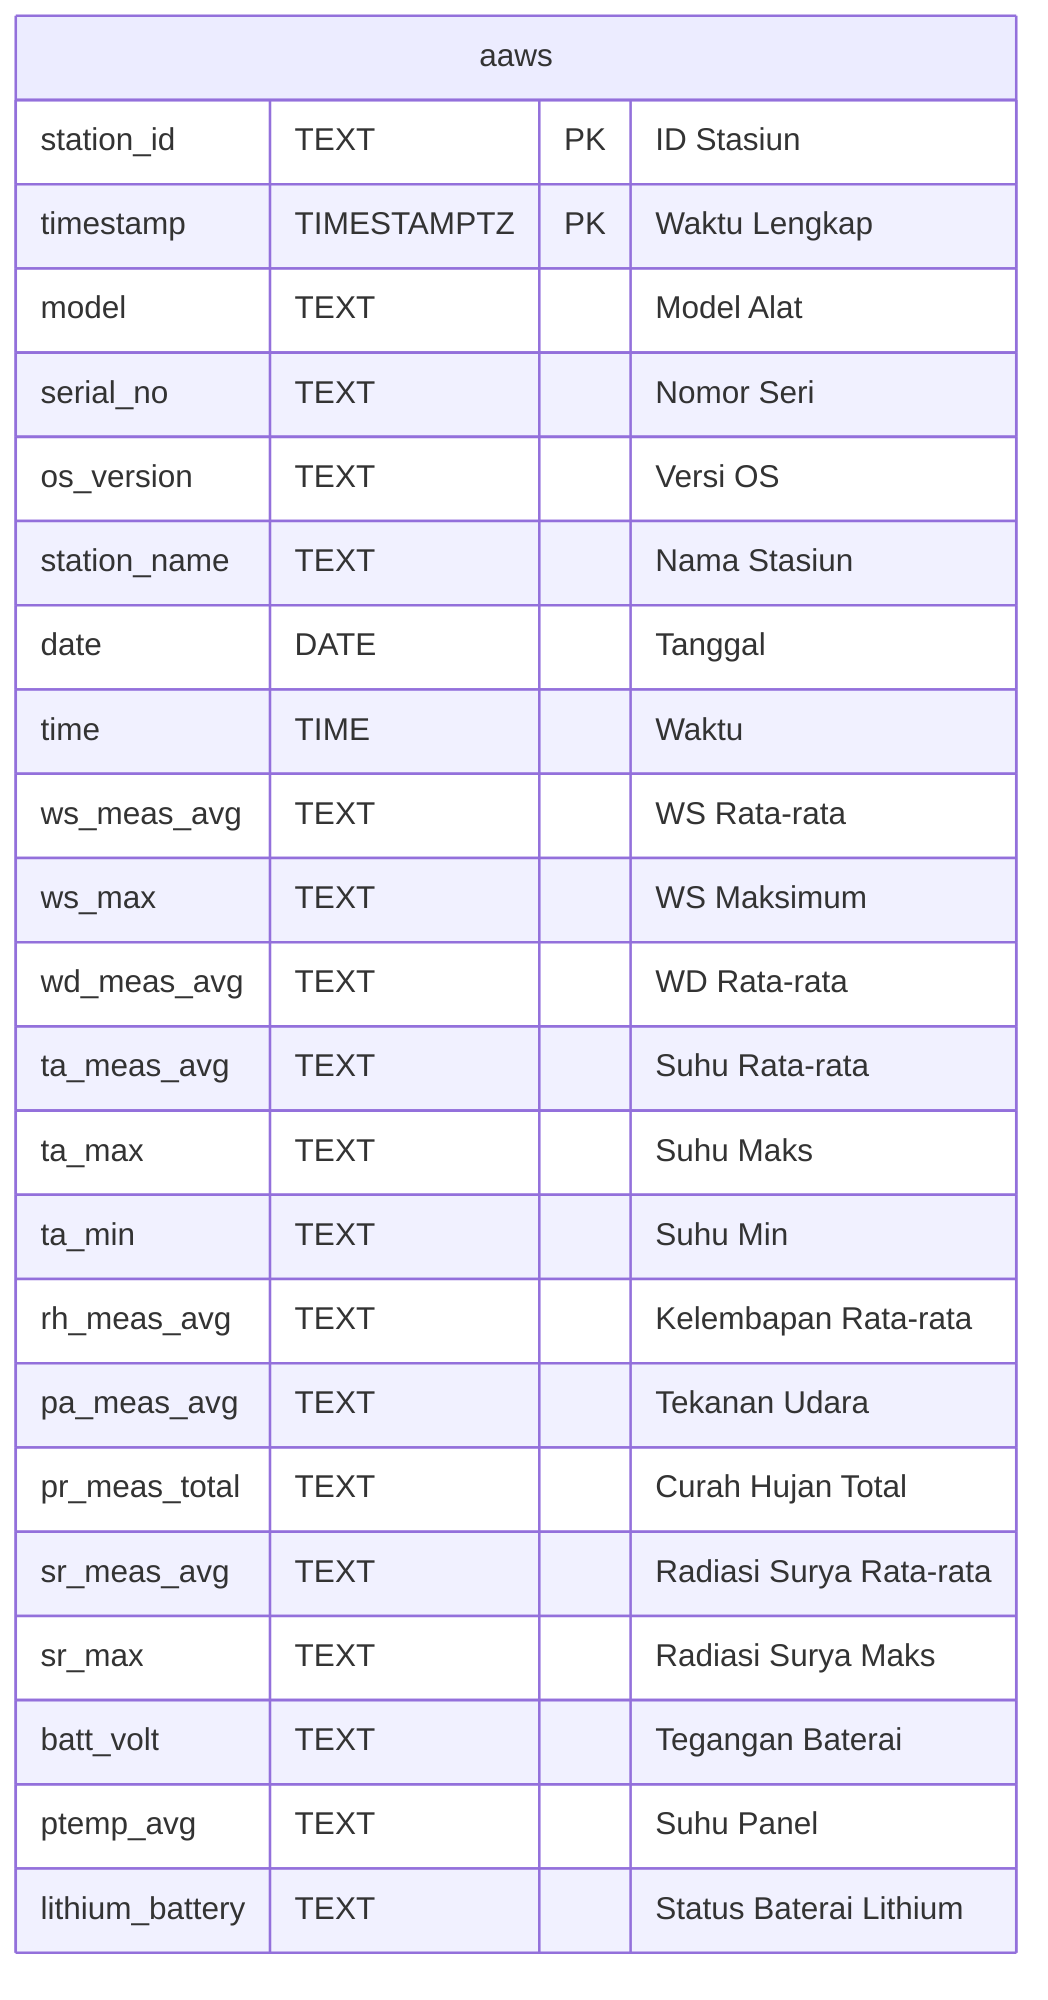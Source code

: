 erDiagram
    aaws {
        station_id        TEXT         PK  "ID Stasiun"
        timestamp         TIMESTAMPTZ  PK  "Waktu Lengkap"
        model             TEXT             "Model Alat"
        serial_no         TEXT             "Nomor Seri"
        os_version        TEXT             "Versi OS"
        station_name      TEXT             "Nama Stasiun"
        date              DATE             "Tanggal"
        time              TIME             "Waktu"
        ws_meas_avg       TEXT             "WS Rata-rata"
        ws_max            TEXT             "WS Maksimum"
        wd_meas_avg       TEXT             "WD Rata-rata"
        ta_meas_avg       TEXT             "Suhu Rata-rata"
        ta_max            TEXT             "Suhu Maks"
        ta_min            TEXT             "Suhu Min"
        rh_meas_avg       TEXT             "Kelembapan Rata-rata"
        pa_meas_avg       TEXT             "Tekanan Udara"
        pr_meas_total     TEXT             "Curah Hujan Total"
        sr_meas_avg       TEXT             "Radiasi Surya Rata-rata"
        sr_max            TEXT             "Radiasi Surya Maks"
        batt_volt         TEXT             "Tegangan Baterai"
        ptemp_avg         TEXT             "Suhu Panel"
        lithium_battery   TEXT             "Status Baterai Lithium"
    }